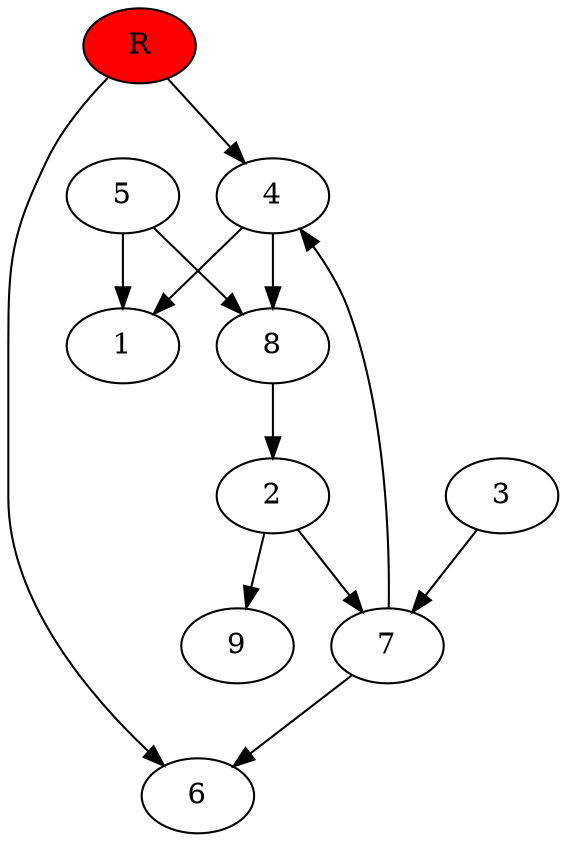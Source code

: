 digraph prb2949 {
	1
	2
	3
	4
	5
	6
	7
	8
	R [fillcolor="#ff0000" style=filled]
	2 -> 7
	2 -> 9
	3 -> 7
	4 -> 1
	4 -> 8
	5 -> 1
	5 -> 8
	7 -> 4
	7 -> 6
	8 -> 2
	R -> 4
	R -> 6
}
